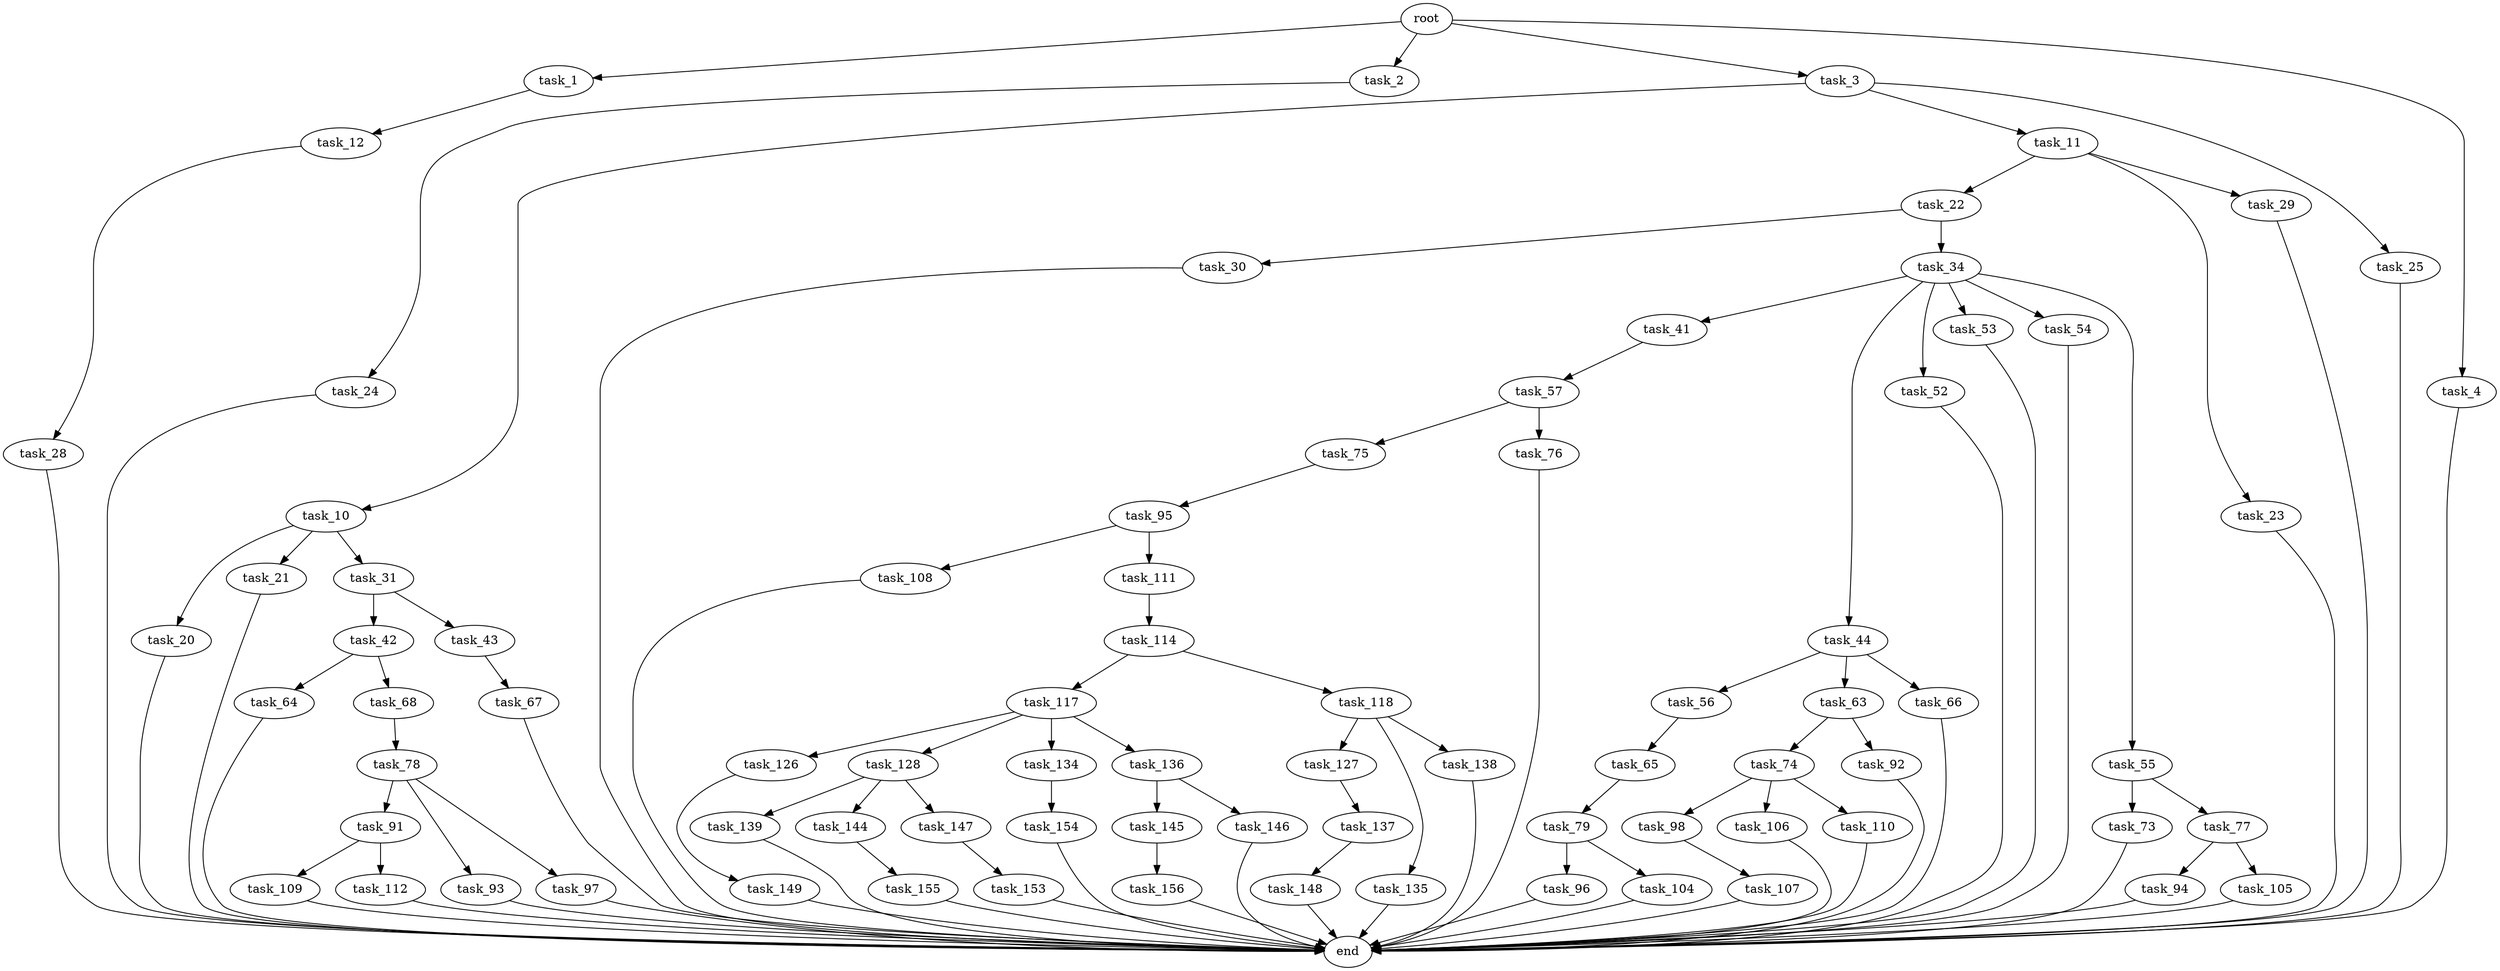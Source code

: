 digraph G {
  root [size="0.000000"];
  task_1 [size="20367041805.000000"];
  task_2 [size="6813811479.000000"];
  task_3 [size="1073741824000.000000"];
  task_4 [size="6232139848.000000"];
  task_10 [size="4398600349.000000"];
  task_11 [size="261274117754.000000"];
  task_12 [size="9892953411.000000"];
  task_20 [size="28991029248.000000"];
  task_21 [size="368293445632.000000"];
  task_22 [size="6655395363.000000"];
  task_23 [size="549755813888.000000"];
  task_24 [size="23041464208.000000"];
  task_25 [size="134217728000.000000"];
  task_28 [size="67573670294.000000"];
  task_29 [size="2643943579.000000"];
  task_30 [size="96521857701.000000"];
  task_31 [size="993590195045.000000"];
  task_34 [size="549755813888.000000"];
  task_41 [size="549755813888.000000"];
  task_42 [size="874505364841.000000"];
  task_43 [size="410713526758.000000"];
  task_44 [size="1073741824000.000000"];
  task_52 [size="520328567372.000000"];
  task_53 [size="8905382659.000000"];
  task_54 [size="134217728000.000000"];
  task_55 [size="28991029248.000000"];
  task_56 [size="3208192051.000000"];
  task_57 [size="1073741824000.000000"];
  task_63 [size="1073741824000.000000"];
  task_64 [size="337719684171.000000"];
  task_65 [size="1940402402.000000"];
  task_66 [size="782757789696.000000"];
  task_67 [size="288097160155.000000"];
  task_68 [size="389099614257.000000"];
  task_73 [size="1962538526.000000"];
  task_74 [size="31615702341.000000"];
  task_75 [size="29644820882.000000"];
  task_76 [size="231928233984.000000"];
  task_77 [size="675850626.000000"];
  task_78 [size="111123424067.000000"];
  task_79 [size="68719476736.000000"];
  task_91 [size="604668339317.000000"];
  task_92 [size="3510998057.000000"];
  task_93 [size="3299412350.000000"];
  task_94 [size="794140627555.000000"];
  task_95 [size="58513415225.000000"];
  task_96 [size="15627910609.000000"];
  task_97 [size="66649652747.000000"];
  task_98 [size="376194053763.000000"];
  task_104 [size="47942050365.000000"];
  task_105 [size="16880160226.000000"];
  task_106 [size="28991029248.000000"];
  task_107 [size="849555834026.000000"];
  task_108 [size="6334513563.000000"];
  task_109 [size="2843279221.000000"];
  task_110 [size="13474426160.000000"];
  task_111 [size="10037589878.000000"];
  task_112 [size="139276945778.000000"];
  task_114 [size="549755813888.000000"];
  task_117 [size="329758737626.000000"];
  task_118 [size="134217728000.000000"];
  task_126 [size="368293445632.000000"];
  task_127 [size="11126382361.000000"];
  task_128 [size="17310087488.000000"];
  task_134 [size="226497014274.000000"];
  task_135 [size="231928233984.000000"];
  task_136 [size="31233139627.000000"];
  task_137 [size="9133938078.000000"];
  task_138 [size="48283674610.000000"];
  task_139 [size="14435089857.000000"];
  task_144 [size="12894565775.000000"];
  task_145 [size="1073741824000.000000"];
  task_146 [size="1385487007.000000"];
  task_147 [size="397734905095.000000"];
  task_148 [size="1052967945626.000000"];
  task_149 [size="8589934592.000000"];
  task_153 [size="782757789696.000000"];
  task_154 [size="457188288818.000000"];
  task_155 [size="28991029248.000000"];
  task_156 [size="2055881267.000000"];
  end [size="0.000000"];

  root -> task_1 [size="1.000000"];
  root -> task_2 [size="1.000000"];
  root -> task_3 [size="1.000000"];
  root -> task_4 [size="1.000000"];
  task_1 -> task_12 [size="679477248.000000"];
  task_2 -> task_24 [size="209715200.000000"];
  task_3 -> task_10 [size="838860800.000000"];
  task_3 -> task_11 [size="838860800.000000"];
  task_3 -> task_25 [size="838860800.000000"];
  task_4 -> end [size="1.000000"];
  task_10 -> task_20 [size="134217728.000000"];
  task_10 -> task_21 [size="134217728.000000"];
  task_10 -> task_31 [size="134217728.000000"];
  task_11 -> task_22 [size="536870912.000000"];
  task_11 -> task_23 [size="536870912.000000"];
  task_11 -> task_29 [size="536870912.000000"];
  task_12 -> task_28 [size="209715200.000000"];
  task_20 -> end [size="1.000000"];
  task_21 -> end [size="1.000000"];
  task_22 -> task_30 [size="134217728.000000"];
  task_22 -> task_34 [size="134217728.000000"];
  task_23 -> end [size="1.000000"];
  task_24 -> end [size="1.000000"];
  task_25 -> end [size="1.000000"];
  task_28 -> end [size="1.000000"];
  task_29 -> end [size="1.000000"];
  task_30 -> end [size="1.000000"];
  task_31 -> task_42 [size="679477248.000000"];
  task_31 -> task_43 [size="679477248.000000"];
  task_34 -> task_41 [size="536870912.000000"];
  task_34 -> task_44 [size="536870912.000000"];
  task_34 -> task_52 [size="536870912.000000"];
  task_34 -> task_53 [size="536870912.000000"];
  task_34 -> task_54 [size="536870912.000000"];
  task_34 -> task_55 [size="536870912.000000"];
  task_41 -> task_57 [size="536870912.000000"];
  task_42 -> task_64 [size="536870912.000000"];
  task_42 -> task_68 [size="536870912.000000"];
  task_43 -> task_67 [size="838860800.000000"];
  task_44 -> task_56 [size="838860800.000000"];
  task_44 -> task_63 [size="838860800.000000"];
  task_44 -> task_66 [size="838860800.000000"];
  task_52 -> end [size="1.000000"];
  task_53 -> end [size="1.000000"];
  task_54 -> end [size="1.000000"];
  task_55 -> task_73 [size="75497472.000000"];
  task_55 -> task_77 [size="75497472.000000"];
  task_56 -> task_65 [size="75497472.000000"];
  task_57 -> task_75 [size="838860800.000000"];
  task_57 -> task_76 [size="838860800.000000"];
  task_63 -> task_74 [size="838860800.000000"];
  task_63 -> task_92 [size="838860800.000000"];
  task_64 -> end [size="1.000000"];
  task_65 -> task_79 [size="75497472.000000"];
  task_66 -> end [size="1.000000"];
  task_67 -> end [size="1.000000"];
  task_68 -> task_78 [size="301989888.000000"];
  task_73 -> end [size="1.000000"];
  task_74 -> task_98 [size="75497472.000000"];
  task_74 -> task_106 [size="75497472.000000"];
  task_74 -> task_110 [size="75497472.000000"];
  task_75 -> task_95 [size="536870912.000000"];
  task_76 -> end [size="1.000000"];
  task_77 -> task_94 [size="33554432.000000"];
  task_77 -> task_105 [size="33554432.000000"];
  task_78 -> task_91 [size="75497472.000000"];
  task_78 -> task_93 [size="75497472.000000"];
  task_78 -> task_97 [size="75497472.000000"];
  task_79 -> task_96 [size="134217728.000000"];
  task_79 -> task_104 [size="134217728.000000"];
  task_91 -> task_109 [size="411041792.000000"];
  task_91 -> task_112 [size="411041792.000000"];
  task_92 -> end [size="1.000000"];
  task_93 -> end [size="1.000000"];
  task_94 -> end [size="1.000000"];
  task_95 -> task_108 [size="134217728.000000"];
  task_95 -> task_111 [size="134217728.000000"];
  task_96 -> end [size="1.000000"];
  task_97 -> end [size="1.000000"];
  task_98 -> task_107 [size="411041792.000000"];
  task_104 -> end [size="1.000000"];
  task_105 -> end [size="1.000000"];
  task_106 -> end [size="1.000000"];
  task_107 -> end [size="1.000000"];
  task_108 -> end [size="1.000000"];
  task_109 -> end [size="1.000000"];
  task_110 -> end [size="1.000000"];
  task_111 -> task_114 [size="301989888.000000"];
  task_112 -> end [size="1.000000"];
  task_114 -> task_117 [size="536870912.000000"];
  task_114 -> task_118 [size="536870912.000000"];
  task_117 -> task_126 [size="209715200.000000"];
  task_117 -> task_128 [size="209715200.000000"];
  task_117 -> task_134 [size="209715200.000000"];
  task_117 -> task_136 [size="209715200.000000"];
  task_118 -> task_127 [size="209715200.000000"];
  task_118 -> task_135 [size="209715200.000000"];
  task_118 -> task_138 [size="209715200.000000"];
  task_126 -> task_149 [size="411041792.000000"];
  task_127 -> task_137 [size="209715200.000000"];
  task_128 -> task_139 [size="536870912.000000"];
  task_128 -> task_144 [size="536870912.000000"];
  task_128 -> task_147 [size="536870912.000000"];
  task_134 -> task_154 [size="411041792.000000"];
  task_135 -> end [size="1.000000"];
  task_136 -> task_145 [size="679477248.000000"];
  task_136 -> task_146 [size="679477248.000000"];
  task_137 -> task_148 [size="301989888.000000"];
  task_138 -> end [size="1.000000"];
  task_139 -> end [size="1.000000"];
  task_144 -> task_155 [size="33554432.000000"];
  task_145 -> task_156 [size="838860800.000000"];
  task_146 -> end [size="1.000000"];
  task_147 -> task_153 [size="301989888.000000"];
  task_148 -> end [size="1.000000"];
  task_149 -> end [size="1.000000"];
  task_153 -> end [size="1.000000"];
  task_154 -> end [size="1.000000"];
  task_155 -> end [size="1.000000"];
  task_156 -> end [size="1.000000"];
}
